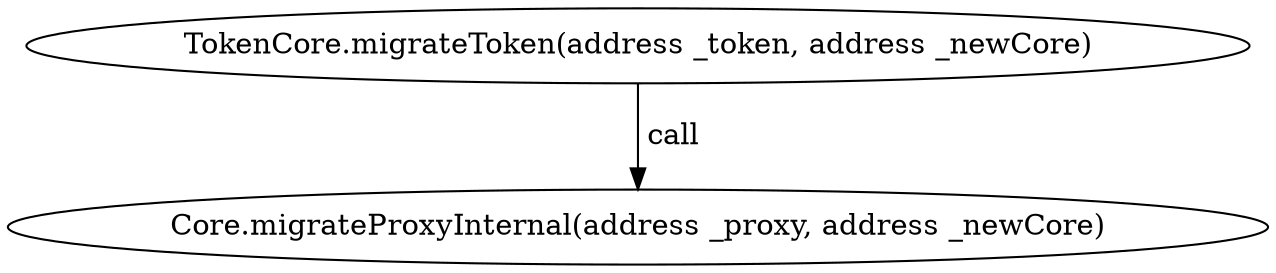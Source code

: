 digraph "" {
	graph [bb="0,0,511.71,124.8"];
	node [label="\N"];
	"TokenCore.migrateToken(address _token, address _newCore)"	 [height=0.5,
		pos="255.85,106.8",
		width=6.973];
	"Core.migrateProxyInternal(address _proxy, address _newCore)"	 [height=0.5,
		pos="255.85,18",
		width=7.1071];
	"TokenCore.migrateToken(address _token, address _newCore)" -> "Core.migrateProxyInternal(address _proxy, address _newCore)" [key=call,
	label=" call",
	lp="267.71,62.4",
	pos="e,255.85,36.072 255.85,88.401 255.85,76.295 255.85,60.208 255.85,46.467"];
}
digraph "" {
	graph [bb="0,0,511.71,124.8"];
	node [label="\N"];
	"TokenCore.migrateToken(address _token, address _newCore)"	 [height=0.5,
		pos="255.85,106.8",
		width=6.973];
	"Core.migrateProxyInternal(address _proxy, address _newCore)"	 [height=0.5,
		pos="255.85,18",
		width=7.1071];
	"TokenCore.migrateToken(address _token, address _newCore)" -> "Core.migrateProxyInternal(address _proxy, address _newCore)" [key=call,
	label=" call",
	lp="267.71,62.4",
	pos="e,255.85,36.072 255.85,88.401 255.85,76.295 255.85,60.208 255.85,46.467"];
}
digraph "" {
	graph [bb="0,0,511.71,124.8"];
	node [label="\N"];
	"TokenCore.migrateToken(address _token, address _newCore)"	 [height=0.5,
		pos="255.85,106.8",
		width=6.973];
	"Core.migrateProxyInternal(address _proxy, address _newCore)"	 [height=0.5,
		pos="255.85,18",
		width=7.1071];
	"TokenCore.migrateToken(address _token, address _newCore)" -> "Core.migrateProxyInternal(address _proxy, address _newCore)" [key=call,
	label=" call",
	lp="267.71,62.4",
	pos="e,255.85,36.072 255.85,88.401 255.85,76.295 255.85,60.208 255.85,46.467"];
}
digraph "" {
	graph [bb="0,0,511.71,124.8"];
	node [label="\N"];
	"TokenCore.migrateToken(address _token, address _newCore)"	 [height=0.5,
		pos="255.85,106.8",
		width=6.973];
	"Core.migrateProxyInternal(address _proxy, address _newCore)"	 [height=0.5,
		pos="255.85,18",
		width=7.1071];
	"TokenCore.migrateToken(address _token, address _newCore)" -> "Core.migrateProxyInternal(address _proxy, address _newCore)" [key=call,
	label=" call",
	lp="267.71,62.4",
	pos="e,255.85,36.072 255.85,88.401 255.85,76.295 255.85,60.208 255.85,46.467"];
}
digraph "" {
	graph [bb="0,0,511.71,124.8"];
	node [label="\N"];
	"TokenCore.migrateToken(address _token, address _newCore)"	 [height=0.5,
		pos="255.85,106.8",
		width=6.973];
	"Core.migrateProxyInternal(address _proxy, address _newCore)"	 [height=0.5,
		pos="255.85,18",
		width=7.1071];
	"TokenCore.migrateToken(address _token, address _newCore)" -> "Core.migrateProxyInternal(address _proxy, address _newCore)" [key=call,
	label=" call",
	lp="267.71,62.4",
	pos="e,255.85,36.072 255.85,88.401 255.85,76.295 255.85,60.208 255.85,46.467"];
}
